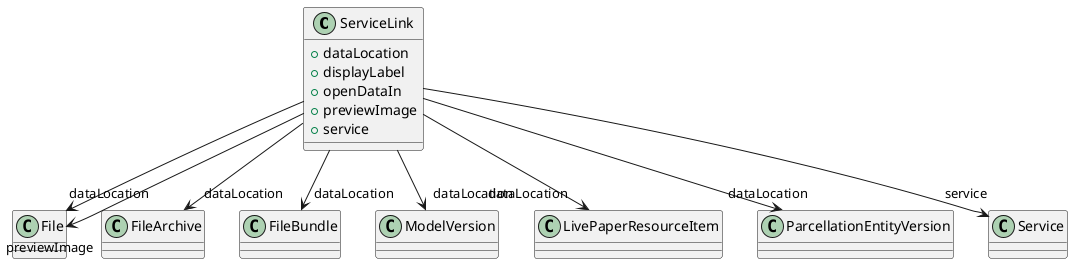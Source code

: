 @startuml
class ServiceLink {
+dataLocation
+displayLabel
+openDataIn
+previewImage
+service

}
ServiceLink -d-> "dataLocation" File
ServiceLink -d-> "dataLocation" FileArchive
ServiceLink -d-> "dataLocation" FileBundle
ServiceLink -d-> "dataLocation" ModelVersion
ServiceLink -d-> "dataLocation" LivePaperResourceItem
ServiceLink -d-> "dataLocation" ParcellationEntityVersion
ServiceLink -d-> "previewImage" File
ServiceLink -d-> "service" Service

@enduml
